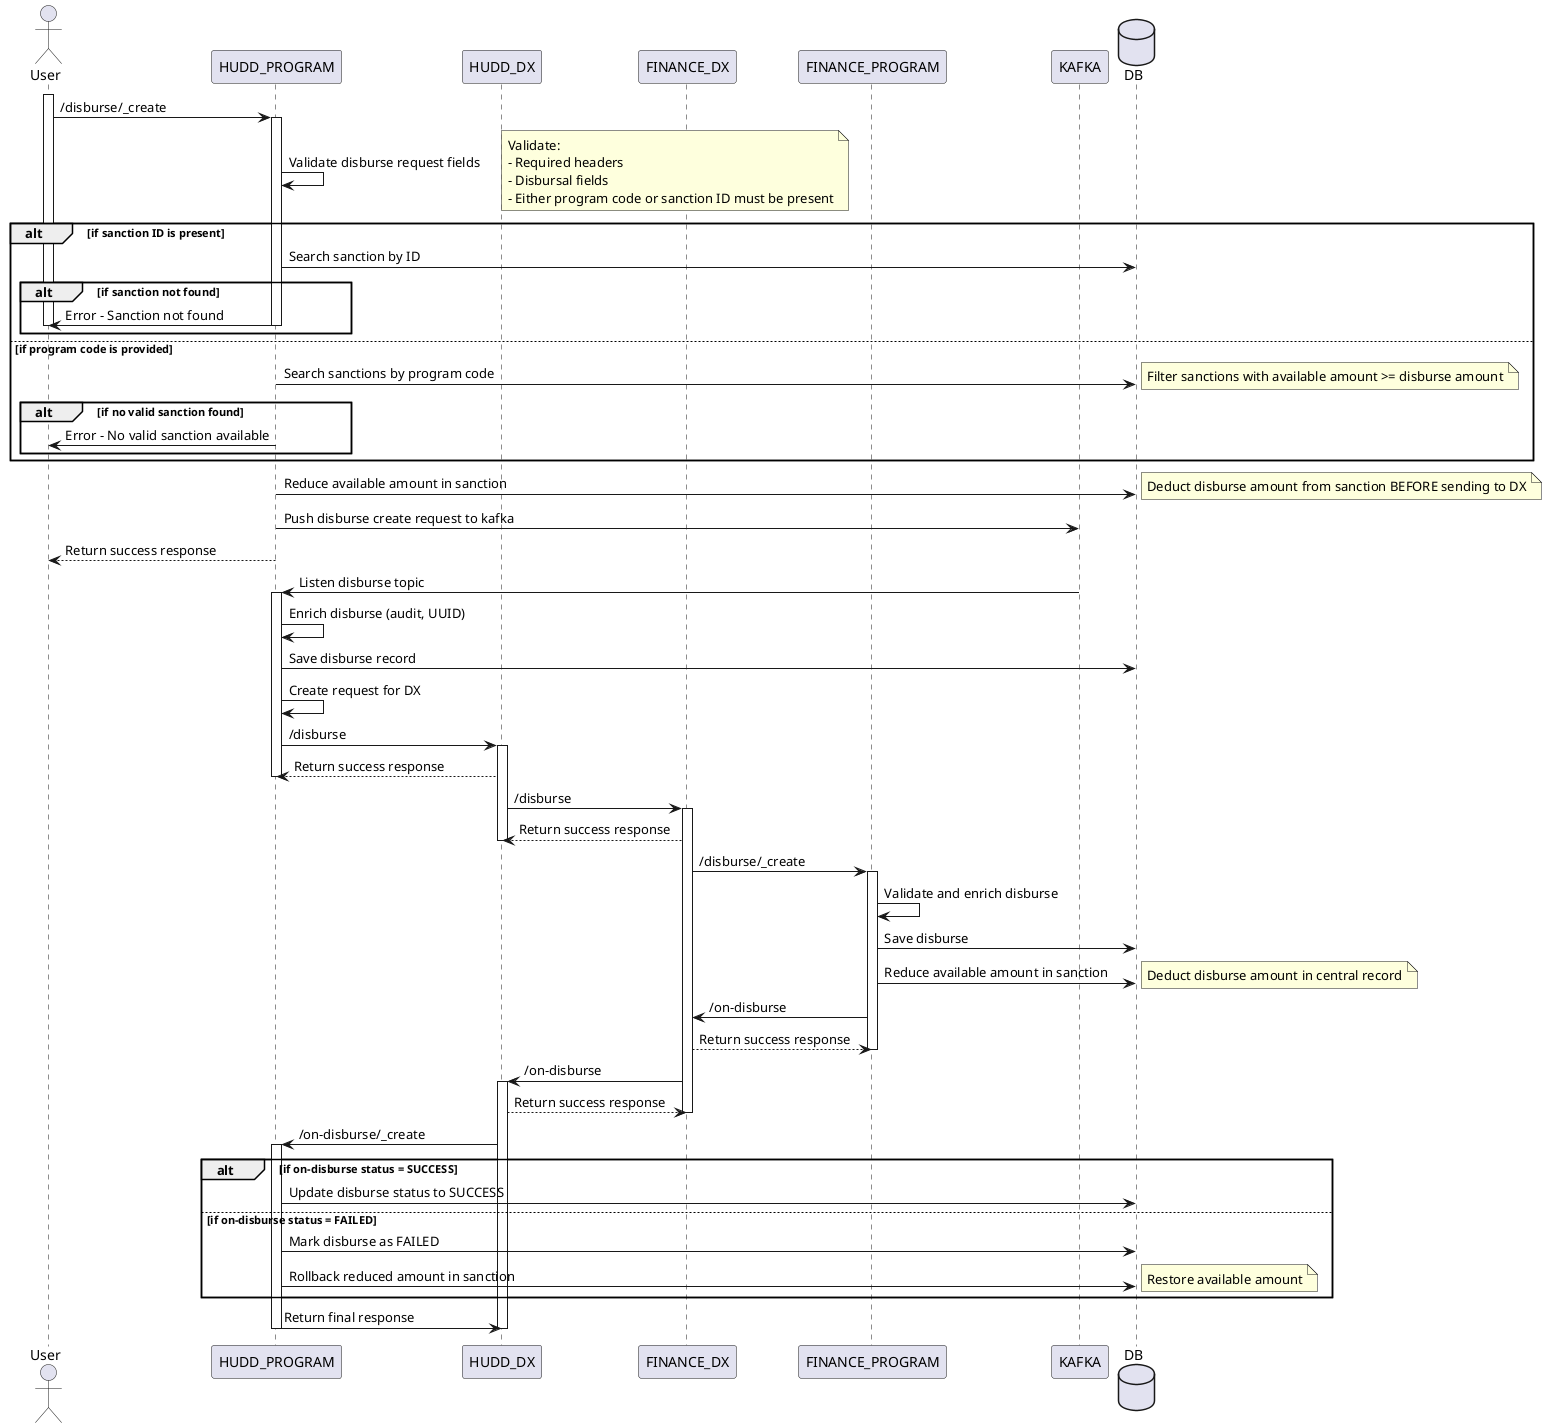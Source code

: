 @startuml
'title: Disbursal Create Flow with Amount Deduction and Rollback Handling

actor User as User order 0
participant HUDD_PROGRAM as HUDD_PROGRAM order 1
participant HUDD_DX as HUDD_DX order 2
participant FINANCE_DX as FINANCE_DX order 3
participant FINANCE_PROGRAM as FINANCE_PROGRAM order 4
participant KAFKA as KAFKA order 5
database DB as DB order 6

activate User
User -> HUDD_PROGRAM: /disburse/_create
activate HUDD_PROGRAM
HUDD_PROGRAM -> HUDD_PROGRAM: Validate disburse request fields

note right
Validate:
- Required headers
- Disbursal fields
- Either program code or sanction ID must be present
end note

alt if sanction ID is present
HUDD_PROGRAM -> DB: Search sanction by ID
alt if sanction not found
User <- HUDD_PROGRAM: Error - Sanction not found
deactivate HUDD_PROGRAM
deactivate User
end
else if program code is provided
HUDD_PROGRAM -> DB: Search sanctions by program code
note right: Filter sanctions with available amount >= disburse amount
alt if no valid sanction found
User <- HUDD_PROGRAM: Error - No valid sanction available
deactivate HUDD_PROGRAM
deactivate User
end
end

HUDD_PROGRAM -> DB: Reduce available amount in sanction
note right: Deduct disburse amount from sanction BEFORE sending to DX

HUDD_PROGRAM -> KAFKA: Push disburse create request to kafka
User <-- HUDD_PROGRAM: Return success response
deactivate HUDD_PROGRAM
deactivate User

HUDD_PROGRAM <- KAFKA: Listen disburse topic
activate HUDD_PROGRAM
HUDD_PROGRAM -> HUDD_PROGRAM: Enrich disburse (audit, UUID)
HUDD_PROGRAM -> DB: Save disburse record
HUDD_PROGRAM -> HUDD_PROGRAM: Create request for DX
HUDD_PROGRAM -> HUDD_DX: /disburse
activate HUDD_DX
HUDD_PROGRAM <-- HUDD_DX: Return success response
deactivate HUDD_PROGRAM

HUDD_DX -> FINANCE_DX: /disburse
activate FINANCE_DX
HUDD_DX <-- FINANCE_DX: Return success response
deactivate HUDD_DX

FINANCE_DX -> FINANCE_PROGRAM: /disburse/_create
activate FINANCE_PROGRAM
FINANCE_PROGRAM -> FINANCE_PROGRAM: Validate and enrich disburse
FINANCE_PROGRAM -> DB: Save disburse
FINANCE_PROGRAM -> DB: Reduce available amount in sanction
note right: Deduct disburse amount in central record
FINANCE_PROGRAM -> FINANCE_DX: /on-disburse
FINANCE_PROGRAM <-- FINANCE_DX: Return success response
deactivate FINANCE_PROGRAM

FINANCE_DX -> HUDD_DX: /on-disburse
activate HUDD_DX
FINANCE_DX <-- HUDD_DX: Return success response
deactivate FINANCE_DX

HUDD_DX -> HUDD_PROGRAM: /on-disburse/_create
activate HUDD_PROGRAM
alt if on-disburse status = SUCCESS
HUDD_PROGRAM -> DB: Update disburse status to SUCCESS
else if on-disburse status = FAILED
HUDD_PROGRAM -> DB: Mark disburse as FAILED
HUDD_PROGRAM -> DB: Rollback reduced amount in sanction
note right: Restore available amount
end
HUDD_PROGRAM -> HUDD_DX: Return final response
deactivate HUDD_PROGRAM
deactivate HUDD_DX

@enduml